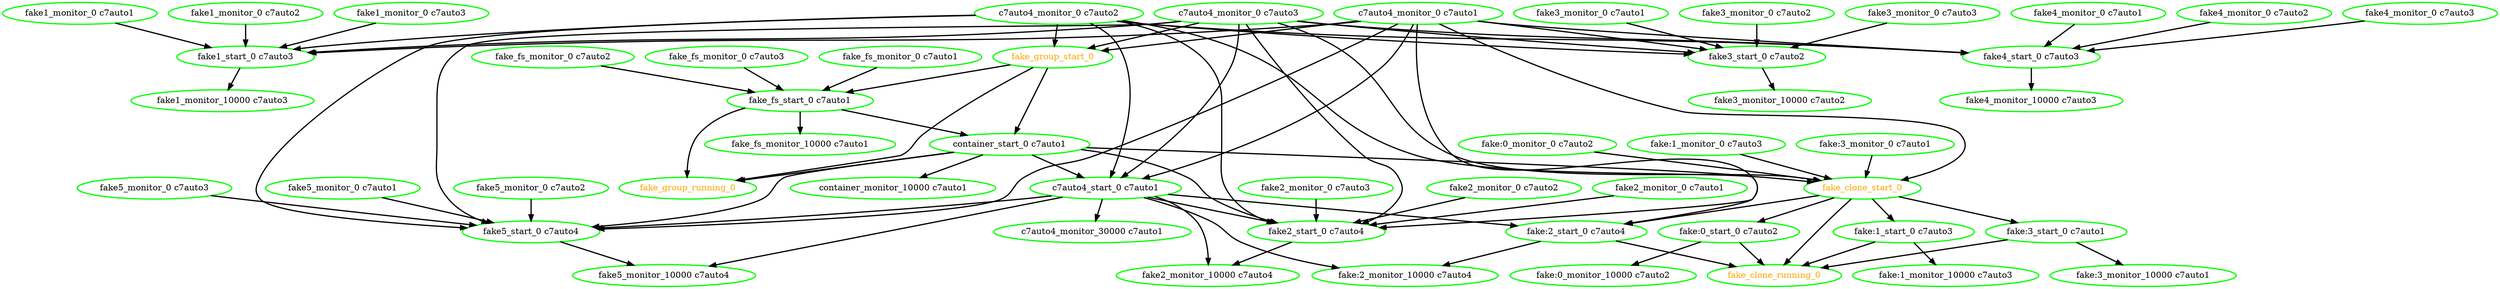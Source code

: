  digraph "g" {
"c7auto4_monitor_0 c7auto1" -> "c7auto4_start_0 c7auto1" [ style = bold]
"c7auto4_monitor_0 c7auto1" -> "fake1_start_0 c7auto3" [ style = bold]
"c7auto4_monitor_0 c7auto1" -> "fake2_start_0 c7auto4" [ style = bold]
"c7auto4_monitor_0 c7auto1" -> "fake3_start_0 c7auto2" [ style = bold]
"c7auto4_monitor_0 c7auto1" -> "fake4_start_0 c7auto3" [ style = bold]
"c7auto4_monitor_0 c7auto1" -> "fake5_start_0 c7auto4" [ style = bold]
"c7auto4_monitor_0 c7auto1" -> "fake_clone_start_0" [ style = bold]
"c7auto4_monitor_0 c7auto1" -> "fake_group_start_0" [ style = bold]
"c7auto4_monitor_0 c7auto1" [ style=bold color="green" fontcolor="black"]
"c7auto4_monitor_0 c7auto2" -> "c7auto4_start_0 c7auto1" [ style = bold]
"c7auto4_monitor_0 c7auto2" -> "fake1_start_0 c7auto3" [ style = bold]
"c7auto4_monitor_0 c7auto2" -> "fake2_start_0 c7auto4" [ style = bold]
"c7auto4_monitor_0 c7auto2" -> "fake3_start_0 c7auto2" [ style = bold]
"c7auto4_monitor_0 c7auto2" -> "fake4_start_0 c7auto3" [ style = bold]
"c7auto4_monitor_0 c7auto2" -> "fake5_start_0 c7auto4" [ style = bold]
"c7auto4_monitor_0 c7auto2" -> "fake_clone_start_0" [ style = bold]
"c7auto4_monitor_0 c7auto2" -> "fake_group_start_0" [ style = bold]
"c7auto4_monitor_0 c7auto2" [ style=bold color="green" fontcolor="black"]
"c7auto4_monitor_0 c7auto3" -> "c7auto4_start_0 c7auto1" [ style = bold]
"c7auto4_monitor_0 c7auto3" -> "fake1_start_0 c7auto3" [ style = bold]
"c7auto4_monitor_0 c7auto3" -> "fake2_start_0 c7auto4" [ style = bold]
"c7auto4_monitor_0 c7auto3" -> "fake3_start_0 c7auto2" [ style = bold]
"c7auto4_monitor_0 c7auto3" -> "fake4_start_0 c7auto3" [ style = bold]
"c7auto4_monitor_0 c7auto3" -> "fake5_start_0 c7auto4" [ style = bold]
"c7auto4_monitor_0 c7auto3" -> "fake_clone_start_0" [ style = bold]
"c7auto4_monitor_0 c7auto3" -> "fake_group_start_0" [ style = bold]
"c7auto4_monitor_0 c7auto3" [ style=bold color="green" fontcolor="black"]
"c7auto4_monitor_30000 c7auto1" [ style=bold color="green" fontcolor="black"]
"c7auto4_start_0 c7auto1" -> "c7auto4_monitor_30000 c7auto1" [ style = bold]
"c7auto4_start_0 c7auto1" -> "fake2_monitor_10000 c7auto4" [ style = bold]
"c7auto4_start_0 c7auto1" -> "fake2_start_0 c7auto4" [ style = bold]
"c7auto4_start_0 c7auto1" -> "fake5_monitor_10000 c7auto4" [ style = bold]
"c7auto4_start_0 c7auto1" -> "fake5_start_0 c7auto4" [ style = bold]
"c7auto4_start_0 c7auto1" -> "fake:2_monitor_10000 c7auto4" [ style = bold]
"c7auto4_start_0 c7auto1" -> "fake:2_start_0 c7auto4" [ style = bold]
"c7auto4_start_0 c7auto1" [ style=bold color="green" fontcolor="black"]
"container_monitor_10000 c7auto1" [ style=bold color="green" fontcolor="black"]
"container_start_0 c7auto1" -> "c7auto4_start_0 c7auto1" [ style = bold]
"container_start_0 c7auto1" -> "container_monitor_10000 c7auto1" [ style = bold]
"container_start_0 c7auto1" -> "fake2_start_0 c7auto4" [ style = bold]
"container_start_0 c7auto1" -> "fake5_start_0 c7auto4" [ style = bold]
"container_start_0 c7auto1" -> "fake:2_start_0 c7auto4" [ style = bold]
"container_start_0 c7auto1" -> "fake_group_running_0" [ style = bold]
"container_start_0 c7auto1" [ style=bold color="green" fontcolor="black"]
"fake1_monitor_0 c7auto1" -> "fake1_start_0 c7auto3" [ style = bold]
"fake1_monitor_0 c7auto1" [ style=bold color="green" fontcolor="black"]
"fake1_monitor_0 c7auto2" -> "fake1_start_0 c7auto3" [ style = bold]
"fake1_monitor_0 c7auto2" [ style=bold color="green" fontcolor="black"]
"fake1_monitor_0 c7auto3" -> "fake1_start_0 c7auto3" [ style = bold]
"fake1_monitor_0 c7auto3" [ style=bold color="green" fontcolor="black"]
"fake1_monitor_10000 c7auto3" [ style=bold color="green" fontcolor="black"]
"fake1_start_0 c7auto3" -> "fake1_monitor_10000 c7auto3" [ style = bold]
"fake1_start_0 c7auto3" [ style=bold color="green" fontcolor="black"]
"fake2_monitor_0 c7auto1" -> "fake2_start_0 c7auto4" [ style = bold]
"fake2_monitor_0 c7auto1" [ style=bold color="green" fontcolor="black"]
"fake2_monitor_0 c7auto2" -> "fake2_start_0 c7auto4" [ style = bold]
"fake2_monitor_0 c7auto2" [ style=bold color="green" fontcolor="black"]
"fake2_monitor_0 c7auto3" -> "fake2_start_0 c7auto4" [ style = bold]
"fake2_monitor_0 c7auto3" [ style=bold color="green" fontcolor="black"]
"fake2_monitor_10000 c7auto4" [ style=bold color="green" fontcolor="black"]
"fake2_start_0 c7auto4" -> "fake2_monitor_10000 c7auto4" [ style = bold]
"fake2_start_0 c7auto4" [ style=bold color="green" fontcolor="black"]
"fake3_monitor_0 c7auto1" -> "fake3_start_0 c7auto2" [ style = bold]
"fake3_monitor_0 c7auto1" [ style=bold color="green" fontcolor="black"]
"fake3_monitor_0 c7auto2" -> "fake3_start_0 c7auto2" [ style = bold]
"fake3_monitor_0 c7auto2" [ style=bold color="green" fontcolor="black"]
"fake3_monitor_0 c7auto3" -> "fake3_start_0 c7auto2" [ style = bold]
"fake3_monitor_0 c7auto3" [ style=bold color="green" fontcolor="black"]
"fake3_monitor_10000 c7auto2" [ style=bold color="green" fontcolor="black"]
"fake3_start_0 c7auto2" -> "fake3_monitor_10000 c7auto2" [ style = bold]
"fake3_start_0 c7auto2" [ style=bold color="green" fontcolor="black"]
"fake4_monitor_0 c7auto1" -> "fake4_start_0 c7auto3" [ style = bold]
"fake4_monitor_0 c7auto1" [ style=bold color="green" fontcolor="black"]
"fake4_monitor_0 c7auto2" -> "fake4_start_0 c7auto3" [ style = bold]
"fake4_monitor_0 c7auto2" [ style=bold color="green" fontcolor="black"]
"fake4_monitor_0 c7auto3" -> "fake4_start_0 c7auto3" [ style = bold]
"fake4_monitor_0 c7auto3" [ style=bold color="green" fontcolor="black"]
"fake4_monitor_10000 c7auto3" [ style=bold color="green" fontcolor="black"]
"fake4_start_0 c7auto3" -> "fake4_monitor_10000 c7auto3" [ style = bold]
"fake4_start_0 c7auto3" [ style=bold color="green" fontcolor="black"]
"fake5_monitor_0 c7auto1" -> "fake5_start_0 c7auto4" [ style = bold]
"fake5_monitor_0 c7auto1" [ style=bold color="green" fontcolor="black"]
"fake5_monitor_0 c7auto2" -> "fake5_start_0 c7auto4" [ style = bold]
"fake5_monitor_0 c7auto2" [ style=bold color="green" fontcolor="black"]
"fake5_monitor_0 c7auto3" -> "fake5_start_0 c7auto4" [ style = bold]
"fake5_monitor_0 c7auto3" [ style=bold color="green" fontcolor="black"]
"fake5_monitor_10000 c7auto4" [ style=bold color="green" fontcolor="black"]
"fake5_start_0 c7auto4" -> "fake5_monitor_10000 c7auto4" [ style = bold]
"fake5_start_0 c7auto4" [ style=bold color="green" fontcolor="black"]
"fake:0_monitor_0 c7auto2" -> "fake_clone_start_0" [ style = bold]
"fake:0_monitor_0 c7auto2" [ style=bold color="green" fontcolor="black"]
"fake:0_monitor_10000 c7auto2" [ style=bold color="green" fontcolor="black"]
"fake:0_start_0 c7auto2" -> "fake:0_monitor_10000 c7auto2" [ style = bold]
"fake:0_start_0 c7auto2" -> "fake_clone_running_0" [ style = bold]
"fake:0_start_0 c7auto2" [ style=bold color="green" fontcolor="black"]
"fake:1_monitor_0 c7auto3" -> "fake_clone_start_0" [ style = bold]
"fake:1_monitor_0 c7auto3" [ style=bold color="green" fontcolor="black"]
"fake:1_monitor_10000 c7auto3" [ style=bold color="green" fontcolor="black"]
"fake:1_start_0 c7auto3" -> "fake:1_monitor_10000 c7auto3" [ style = bold]
"fake:1_start_0 c7auto3" -> "fake_clone_running_0" [ style = bold]
"fake:1_start_0 c7auto3" [ style=bold color="green" fontcolor="black"]
"fake:2_monitor_10000 c7auto4" [ style=bold color="green" fontcolor="black"]
"fake:2_start_0 c7auto4" -> "fake:2_monitor_10000 c7auto4" [ style = bold]
"fake:2_start_0 c7auto4" -> "fake_clone_running_0" [ style = bold]
"fake:2_start_0 c7auto4" [ style=bold color="green" fontcolor="black"]
"fake:3_monitor_0 c7auto1" -> "fake_clone_start_0" [ style = bold]
"fake:3_monitor_0 c7auto1" [ style=bold color="green" fontcolor="black"]
"fake:3_monitor_10000 c7auto1" [ style=bold color="green" fontcolor="black"]
"fake:3_start_0 c7auto1" -> "fake:3_monitor_10000 c7auto1" [ style = bold]
"fake:3_start_0 c7auto1" -> "fake_clone_running_0" [ style = bold]
"fake:3_start_0 c7auto1" [ style=bold color="green" fontcolor="black"]
"fake_clone_running_0" [ style=bold color="green" fontcolor="orange"]
"fake_clone_start_0" -> "fake:0_start_0 c7auto2" [ style = bold]
"fake_clone_start_0" -> "fake:1_start_0 c7auto3" [ style = bold]
"fake_clone_start_0" -> "fake:2_start_0 c7auto4" [ style = bold]
"fake_clone_start_0" -> "fake:3_start_0 c7auto1" [ style = bold]
"fake_clone_start_0" -> "fake_clone_running_0" [ style = bold]
"fake_clone_start_0" [ style=bold color="green" fontcolor="orange"]
"fake_fs_monitor_0 c7auto1" -> "fake_fs_start_0 c7auto1" [ style = bold]
"fake_fs_monitor_0 c7auto1" [ style=bold color="green" fontcolor="black"]
"fake_fs_monitor_0 c7auto2" -> "fake_fs_start_0 c7auto1" [ style = bold]
"fake_fs_monitor_0 c7auto2" [ style=bold color="green" fontcolor="black"]
"fake_fs_monitor_0 c7auto3" -> "fake_fs_start_0 c7auto1" [ style = bold]
"fake_fs_monitor_0 c7auto3" [ style=bold color="green" fontcolor="black"]
"fake_fs_monitor_10000 c7auto1" [ style=bold color="green" fontcolor="black"]
"fake_fs_start_0 c7auto1" -> "container_start_0 c7auto1" [ style = bold]
"fake_fs_start_0 c7auto1" -> "fake_fs_monitor_10000 c7auto1" [ style = bold]
"fake_fs_start_0 c7auto1" -> "fake_group_running_0" [ style = bold]
"fake_fs_start_0 c7auto1" [ style=bold color="green" fontcolor="black"]
"fake_group_running_0" [ style=bold color="green" fontcolor="orange"]
"fake_group_start_0" -> "container_start_0 c7auto1" [ style = bold]
"fake_group_start_0" -> "fake_fs_start_0 c7auto1" [ style = bold]
"fake_group_start_0" -> "fake_group_running_0" [ style = bold]
"fake_group_start_0" [ style=bold color="green" fontcolor="orange"]
}
